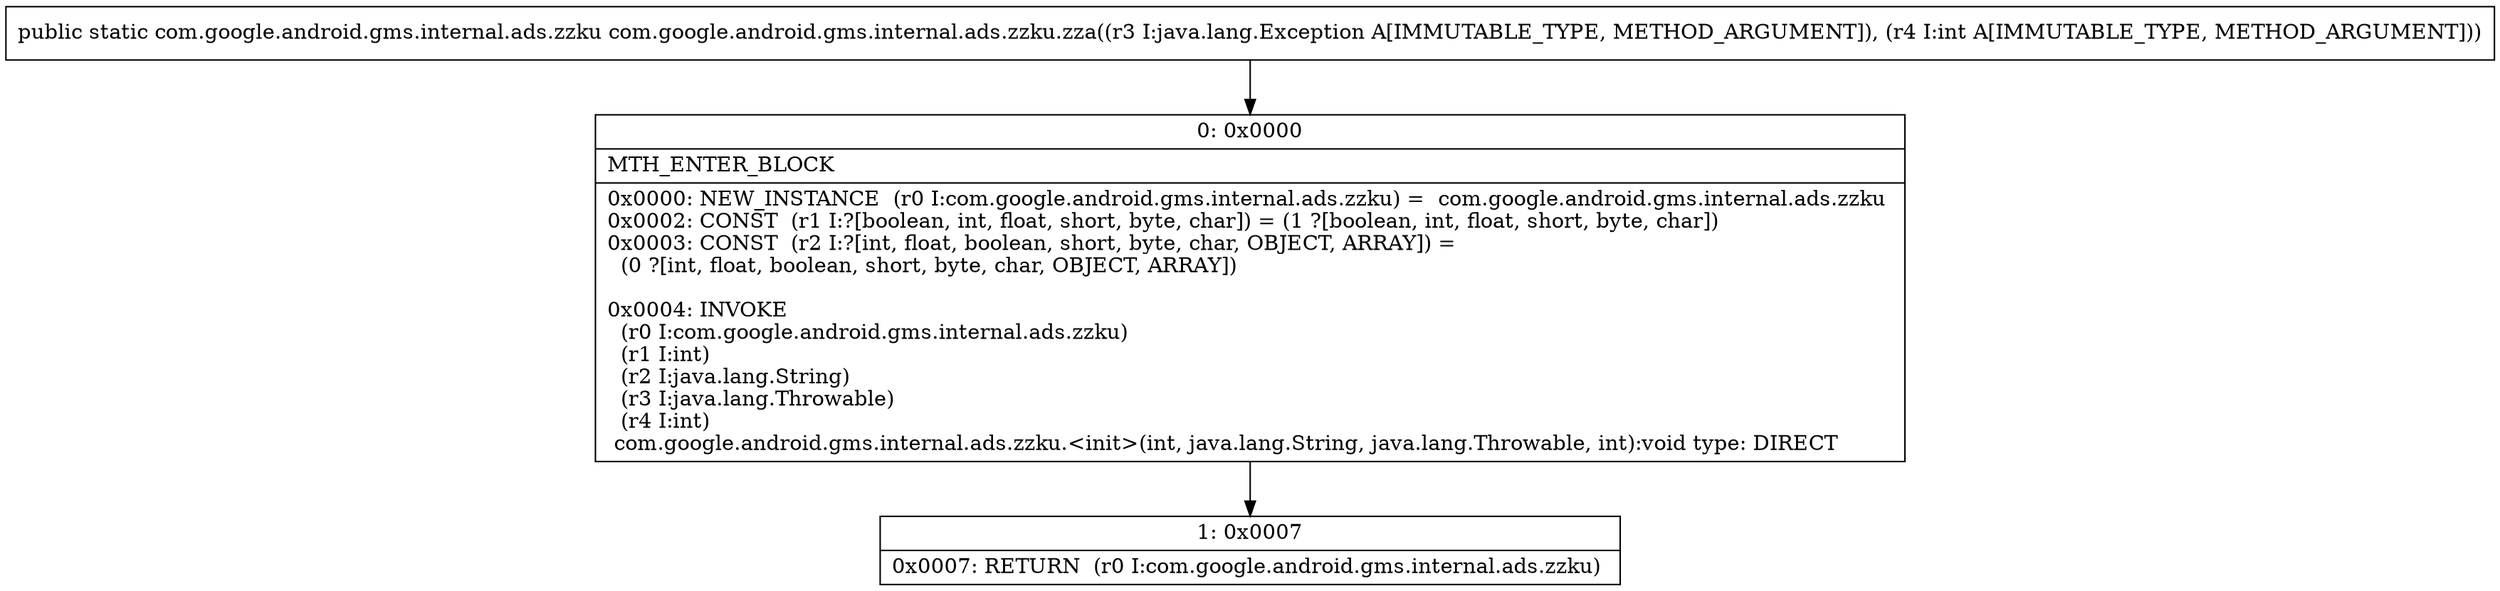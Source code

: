 digraph "CFG forcom.google.android.gms.internal.ads.zzku.zza(Ljava\/lang\/Exception;I)Lcom\/google\/android\/gms\/internal\/ads\/zzku;" {
Node_0 [shape=record,label="{0\:\ 0x0000|MTH_ENTER_BLOCK\l|0x0000: NEW_INSTANCE  (r0 I:com.google.android.gms.internal.ads.zzku) =  com.google.android.gms.internal.ads.zzku \l0x0002: CONST  (r1 I:?[boolean, int, float, short, byte, char]) = (1 ?[boolean, int, float, short, byte, char]) \l0x0003: CONST  (r2 I:?[int, float, boolean, short, byte, char, OBJECT, ARRAY]) = \l  (0 ?[int, float, boolean, short, byte, char, OBJECT, ARRAY])\l \l0x0004: INVOKE  \l  (r0 I:com.google.android.gms.internal.ads.zzku)\l  (r1 I:int)\l  (r2 I:java.lang.String)\l  (r3 I:java.lang.Throwable)\l  (r4 I:int)\l com.google.android.gms.internal.ads.zzku.\<init\>(int, java.lang.String, java.lang.Throwable, int):void type: DIRECT \l}"];
Node_1 [shape=record,label="{1\:\ 0x0007|0x0007: RETURN  (r0 I:com.google.android.gms.internal.ads.zzku) \l}"];
MethodNode[shape=record,label="{public static com.google.android.gms.internal.ads.zzku com.google.android.gms.internal.ads.zzku.zza((r3 I:java.lang.Exception A[IMMUTABLE_TYPE, METHOD_ARGUMENT]), (r4 I:int A[IMMUTABLE_TYPE, METHOD_ARGUMENT])) }"];
MethodNode -> Node_0;
Node_0 -> Node_1;
}

